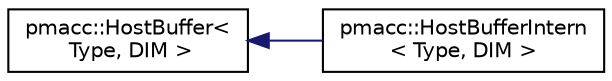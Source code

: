 digraph "Graphical Class Hierarchy"
{
 // LATEX_PDF_SIZE
  edge [fontname="Helvetica",fontsize="10",labelfontname="Helvetica",labelfontsize="10"];
  node [fontname="Helvetica",fontsize="10",shape=record];
  rankdir="LR";
  Node0 [label="pmacc::HostBuffer\<\l Type, DIM \>",height=0.2,width=0.4,color="black", fillcolor="white", style="filled",URL="$classpmacc_1_1_host_buffer.html",tooltip=" "];
  Node0 -> Node1 [dir="back",color="midnightblue",fontsize="10",style="solid",fontname="Helvetica"];
  Node1 [label="pmacc::HostBufferIntern\l\< Type, DIM \>",height=0.2,width=0.4,color="black", fillcolor="white", style="filled",URL="$classpmacc_1_1_host_buffer_intern.html",tooltip=" "];
}
